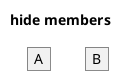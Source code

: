 {
  "sha1": "t9zq1yutw19sc4h9xotmhzm3x00idve",
  "insertion": {
    "when": "2024-06-04T17:28:45.984Z",
    "url": "https://github.com/plantuml/plantuml/issues/1304",
    "user": "plantuml@gmail.com"
  }
}
@startuml
title hide members
hide members
object A {
  foo
}
object B

@enduml
